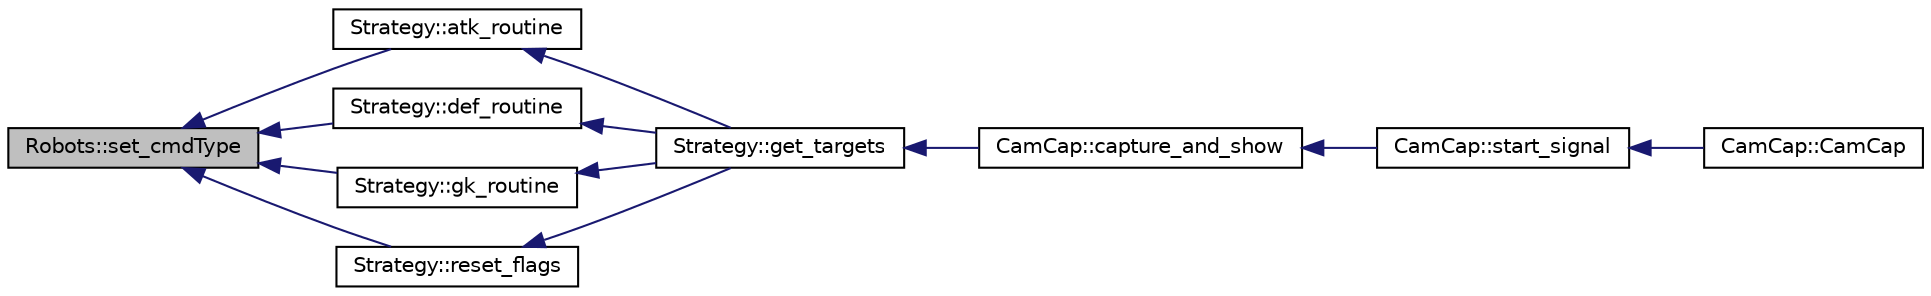 digraph "Robots::set_cmdType"
{
 // INTERACTIVE_SVG=YES
  edge [fontname="Helvetica",fontsize="10",labelfontname="Helvetica",labelfontsize="10"];
  node [fontname="Helvetica",fontsize="10",shape=record];
  rankdir="LR";
  Node446 [label="Robots::set_cmdType",height=0.2,width=0.4,color="black", fillcolor="grey75", style="filled", fontcolor="black"];
  Node446 -> Node447 [dir="back",color="midnightblue",fontsize="10",style="solid",fontname="Helvetica"];
  Node447 [label="Strategy::atk_routine",height=0.2,width=0.4,color="black", fillcolor="white", style="filled",URL="$class_strategy.html#a7af0ec883fe9e80c31cf030ce203f956"];
  Node447 -> Node448 [dir="back",color="midnightblue",fontsize="10",style="solid",fontname="Helvetica"];
  Node448 [label="Strategy::get_targets",height=0.2,width=0.4,color="black", fillcolor="white", style="filled",URL="$class_strategy.html#ab1c455b23e8b7f3377132a3e243f8f76"];
  Node448 -> Node449 [dir="back",color="midnightblue",fontsize="10",style="solid",fontname="Helvetica"];
  Node449 [label="CamCap::capture_and_show",height=0.2,width=0.4,color="black", fillcolor="white", style="filled",URL="$class_cam_cap.html#a87f384c5fec40a0ccfd7833347fec0df",tooltip="Captures camera frames and shows it in the interface. "];
  Node449 -> Node450 [dir="back",color="midnightblue",fontsize="10",style="solid",fontname="Helvetica"];
  Node450 [label="CamCap::start_signal",height=0.2,width=0.4,color="black", fillcolor="white", style="filled",URL="$class_cam_cap.html#ae676e6624dd821ad494a80e68a41e249",tooltip="Interface adjustments after &#39;start&#39; button is clicked. "];
  Node450 -> Node451 [dir="back",color="midnightblue",fontsize="10",style="solid",fontname="Helvetica"];
  Node451 [label="CamCap::CamCap",height=0.2,width=0.4,color="black", fillcolor="white", style="filled",URL="$class_cam_cap.html#afe0db98a5f72bc9b261dcb78e2840da6",tooltip="Constructor of a CamCap object. "];
  Node446 -> Node452 [dir="back",color="midnightblue",fontsize="10",style="solid",fontname="Helvetica"];
  Node452 [label="Strategy::def_routine",height=0.2,width=0.4,color="black", fillcolor="white", style="filled",URL="$class_strategy.html#a304c52736ec76d275adda7eeacdd430c"];
  Node452 -> Node448 [dir="back",color="midnightblue",fontsize="10",style="solid",fontname="Helvetica"];
  Node446 -> Node453 [dir="back",color="midnightblue",fontsize="10",style="solid",fontname="Helvetica"];
  Node453 [label="Strategy::gk_routine",height=0.2,width=0.4,color="black", fillcolor="white", style="filled",URL="$class_strategy.html#a0e93b877f1da0c7a608c5641812f54d4"];
  Node453 -> Node448 [dir="back",color="midnightblue",fontsize="10",style="solid",fontname="Helvetica"];
  Node446 -> Node454 [dir="back",color="midnightblue",fontsize="10",style="solid",fontname="Helvetica"];
  Node454 [label="Strategy::reset_flags",height=0.2,width=0.4,color="black", fillcolor="white", style="filled",URL="$class_strategy.html#a44da3c45d60d32f6ef2d81859d47b2b4"];
  Node454 -> Node448 [dir="back",color="midnightblue",fontsize="10",style="solid",fontname="Helvetica"];
}
